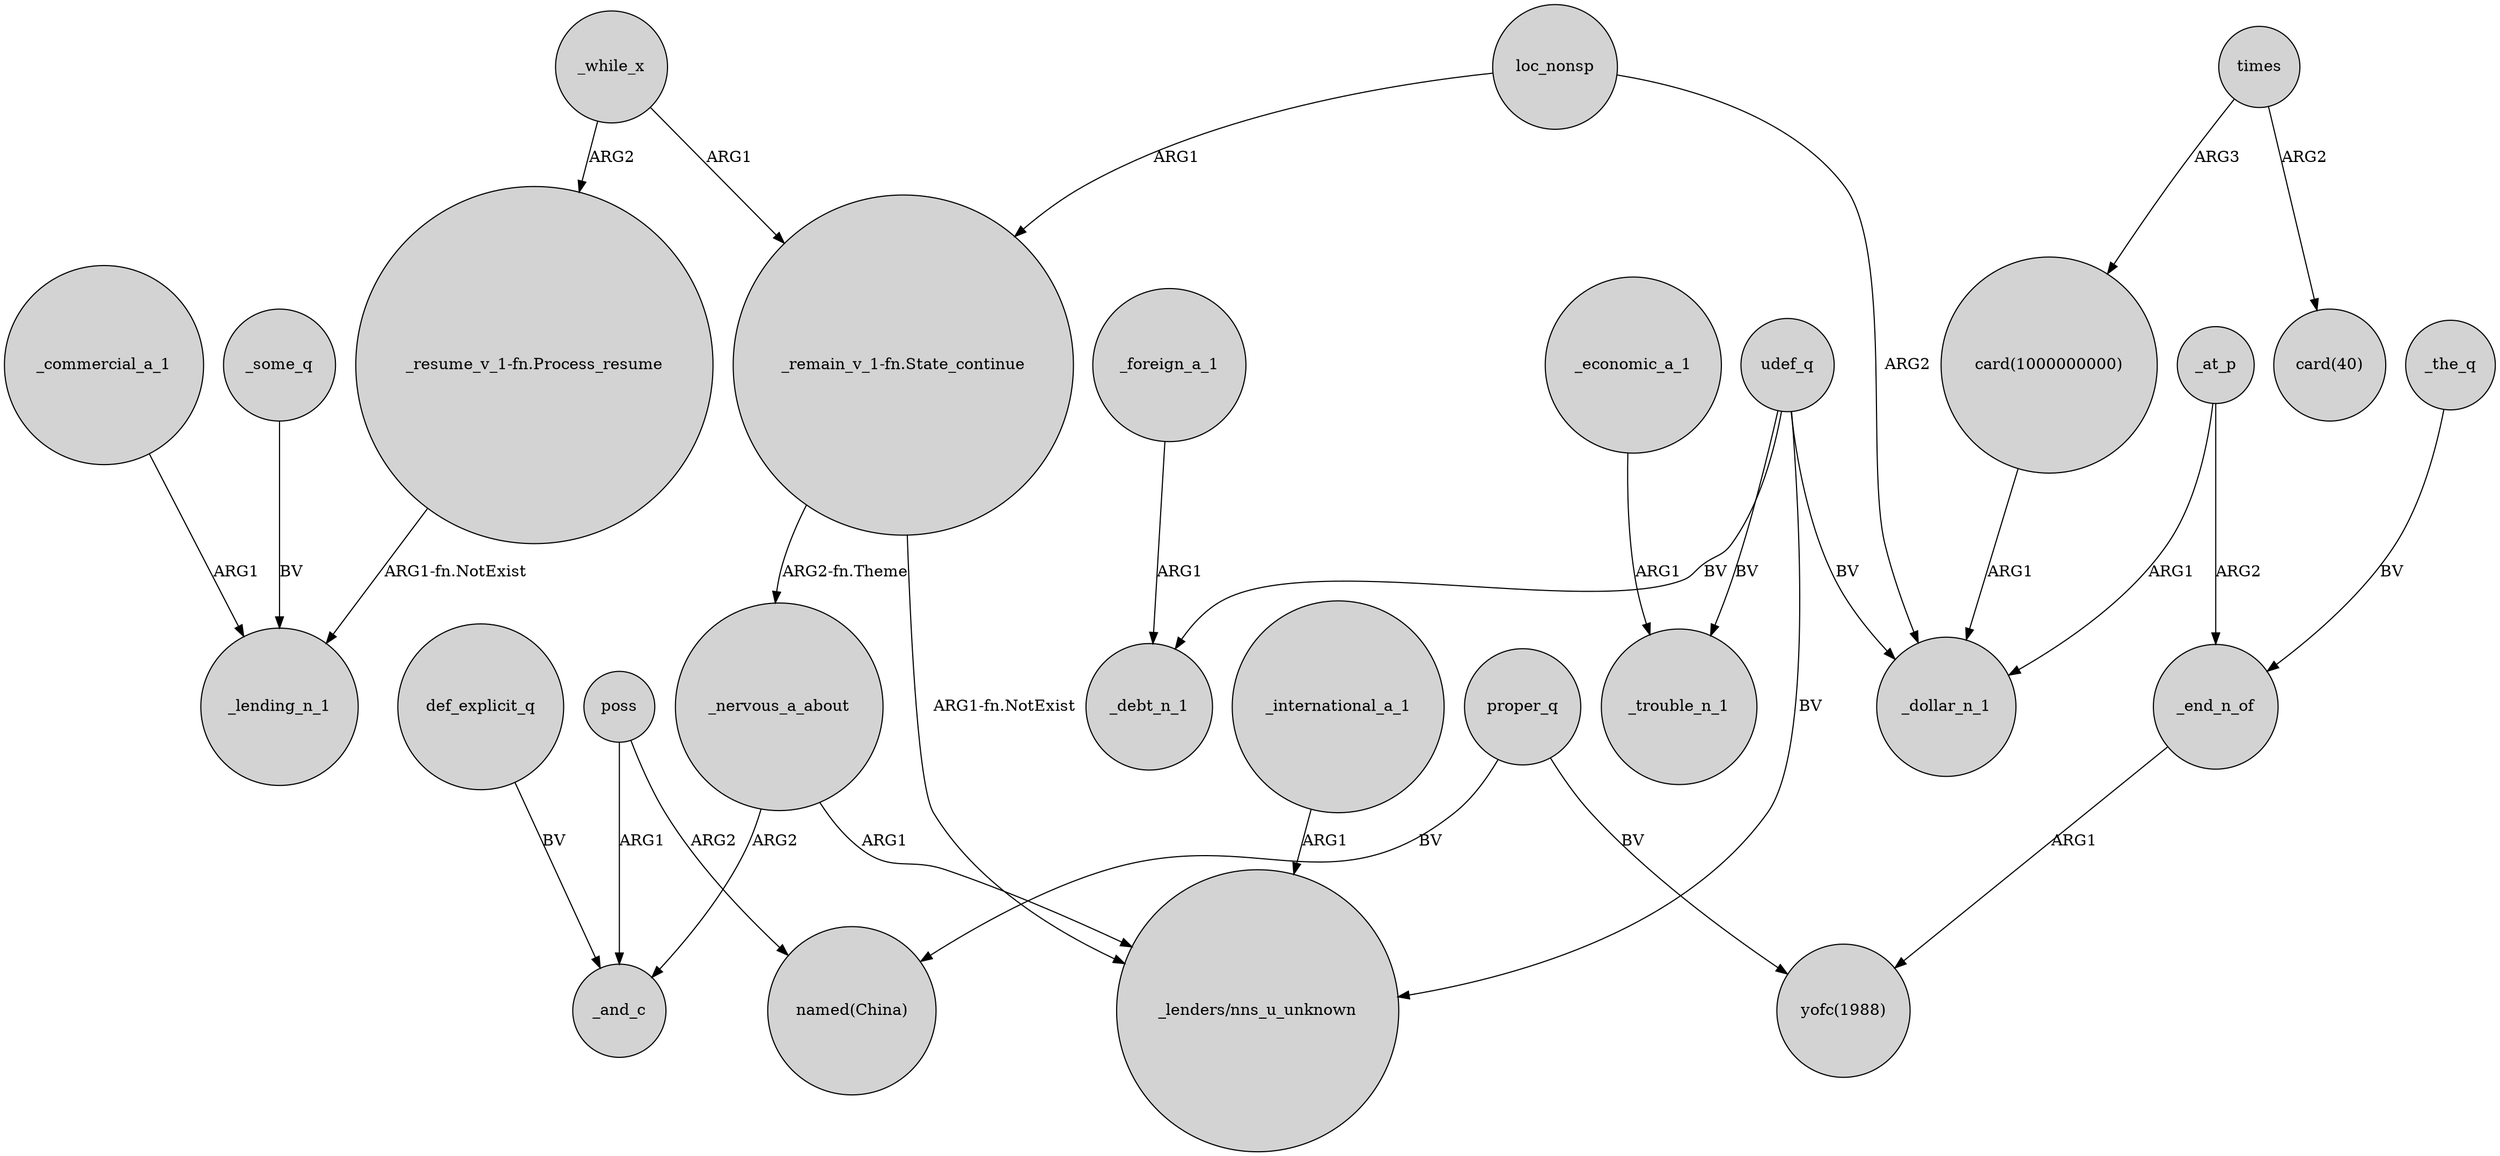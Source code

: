 digraph {
	node [shape=circle style=filled]
	"_resume_v_1-fn.Process_resume" -> _lending_n_1 [label="ARG1-fn.NotExist"]
	poss -> _and_c [label=ARG1]
	times -> "card(40)" [label=ARG2]
	def_explicit_q -> _and_c [label=BV]
	udef_q -> _debt_n_1 [label=BV]
	_the_q -> _end_n_of [label=BV]
	_at_p -> _end_n_of [label=ARG2]
	_nervous_a_about -> "_lenders/nns_u_unknown" [label=ARG1]
	udef_q -> "_lenders/nns_u_unknown" [label=BV]
	_end_n_of -> "yofc(1988)" [label=ARG1]
	loc_nonsp -> _dollar_n_1 [label=ARG2]
	_economic_a_1 -> _trouble_n_1 [label=ARG1]
	_nervous_a_about -> _and_c [label=ARG2]
	poss -> "named(China)" [label=ARG2]
	_commercial_a_1 -> _lending_n_1 [label=ARG1]
	udef_q -> _trouble_n_1 [label=BV]
	times -> "card(1000000000)" [label=ARG3]
	_while_x -> "_resume_v_1-fn.Process_resume" [label=ARG2]
	"_remain_v_1-fn.State_continue" -> _nervous_a_about [label="ARG2-fn.Theme"]
	proper_q -> "yofc(1988)" [label=BV]
	"_remain_v_1-fn.State_continue" -> "_lenders/nns_u_unknown" [label="ARG1-fn.NotExist"]
	_some_q -> _lending_n_1 [label=BV]
	_foreign_a_1 -> _debt_n_1 [label=ARG1]
	proper_q -> "named(China)" [label=BV]
	loc_nonsp -> "_remain_v_1-fn.State_continue" [label=ARG1]
	udef_q -> _dollar_n_1 [label=BV]
	_international_a_1 -> "_lenders/nns_u_unknown" [label=ARG1]
	"card(1000000000)" -> _dollar_n_1 [label=ARG1]
	_at_p -> _dollar_n_1 [label=ARG1]
	_while_x -> "_remain_v_1-fn.State_continue" [label=ARG1]
}
